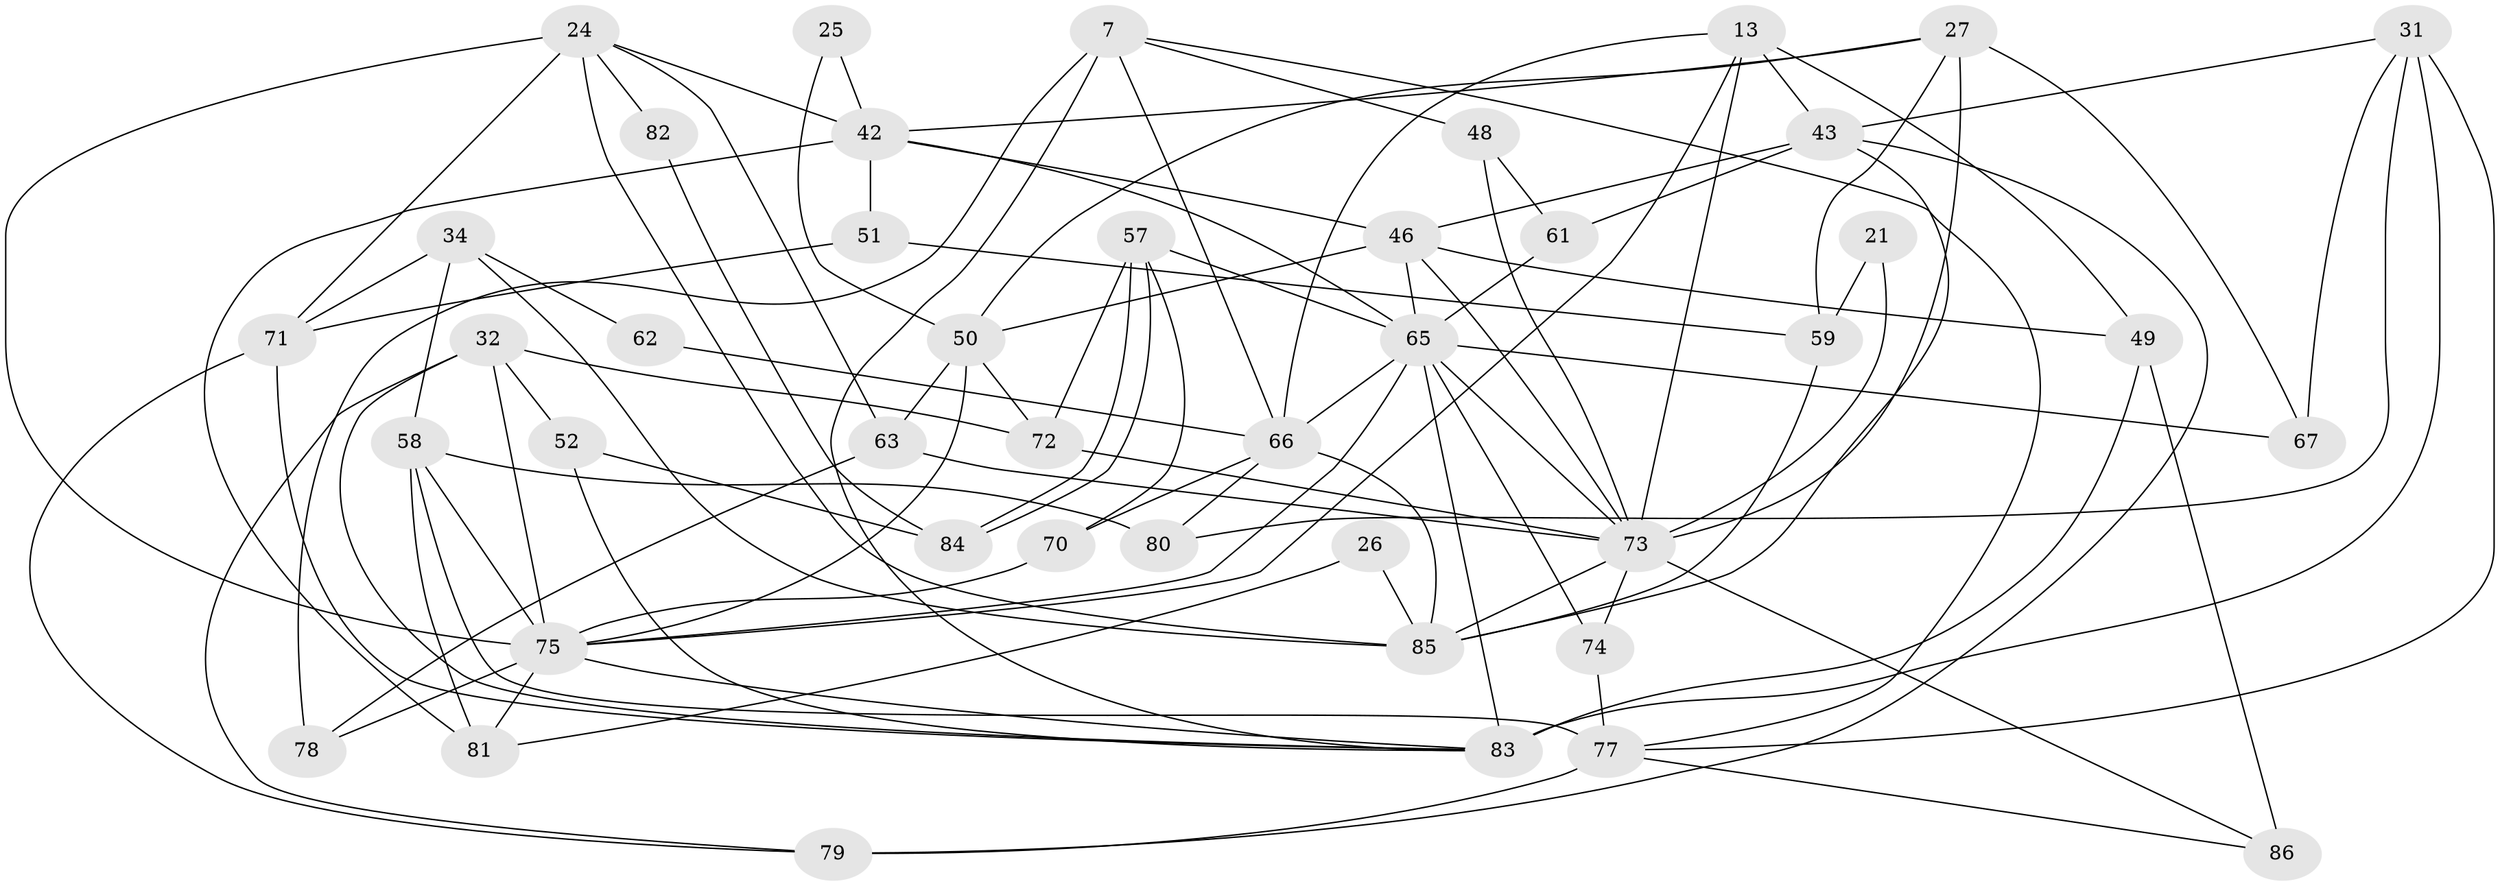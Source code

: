 // original degree distribution, {3: 0.20930232558139536, 4: 0.27906976744186046, 5: 0.22093023255813954, 7: 0.05813953488372093, 2: 0.16279069767441862, 6: 0.06976744186046512}
// Generated by graph-tools (version 1.1) at 2025/49/03/09/25 04:49:18]
// undirected, 43 vertices, 101 edges
graph export_dot {
graph [start="1"]
  node [color=gray90,style=filled];
  7 [super="+2"];
  13 [super="+12"];
  21;
  24;
  25;
  26;
  27 [super="+9"];
  31 [super="+8"];
  32 [super="+11"];
  34;
  42 [super="+39"];
  43 [super="+37"];
  46;
  48;
  49 [super="+16"];
  50 [super="+29+4"];
  51 [super="+22"];
  52;
  57;
  58;
  59;
  61 [super="+60"];
  62;
  63;
  65 [super="+47+23+28+64+38"];
  66 [super="+14"];
  67;
  70;
  71 [super="+19"];
  72 [super="+20"];
  73 [super="+35+68"];
  74 [super="+30"];
  75 [super="+69"];
  77 [super="+55"];
  78 [super="+76"];
  79;
  80 [super="+44"];
  81 [super="+10"];
  82;
  83 [super="+33+41+40+56"];
  84;
  85;
  86;
  7 -- 78 [weight=2];
  7 -- 48;
  7 -- 77;
  7 -- 66;
  7 -- 83;
  13 -- 75 [weight=2];
  13 -- 49;
  13 -- 66 [weight=2];
  13 -- 43 [weight=2];
  13 -- 73 [weight=2];
  21 -- 59;
  21 -- 73;
  24 -- 63;
  24 -- 42;
  24 -- 71 [weight=2];
  24 -- 82;
  24 -- 85;
  24 -- 75;
  25 -- 42;
  25 -- 50;
  26 -- 81;
  26 -- 85;
  27 -- 42 [weight=2];
  27 -- 67;
  27 -- 73 [weight=2];
  27 -- 59;
  27 -- 50;
  31 -- 43 [weight=2];
  31 -- 67;
  31 -- 80;
  31 -- 77;
  31 -- 83 [weight=3];
  32 -- 72;
  32 -- 52 [weight=2];
  32 -- 75;
  32 -- 79;
  32 -- 83;
  34 -- 58;
  34 -- 85;
  34 -- 62;
  34 -- 71;
  42 -- 51 [weight=2];
  42 -- 81;
  42 -- 46;
  42 -- 65;
  43 -- 46;
  43 -- 85;
  43 -- 79;
  43 -- 61;
  46 -- 49 [weight=2];
  46 -- 50;
  46 -- 73;
  46 -- 65;
  48 -- 73;
  48 -- 61;
  49 -- 86;
  49 -- 83;
  50 -- 63;
  50 -- 72;
  50 -- 75 [weight=2];
  51 -- 59;
  51 -- 71;
  52 -- 84;
  52 -- 83;
  57 -- 84;
  57 -- 84;
  57 -- 70;
  57 -- 72;
  57 -- 65;
  58 -- 77;
  58 -- 81;
  58 -- 75;
  58 -- 80;
  59 -- 85;
  61 -- 65;
  62 -- 66;
  63 -- 78 [weight=2];
  63 -- 73;
  65 -- 83 [weight=4];
  65 -- 74 [weight=4];
  65 -- 67;
  65 -- 73 [weight=2];
  65 -- 66 [weight=2];
  65 -- 75;
  66 -- 70;
  66 -- 85;
  66 -- 80;
  70 -- 75;
  71 -- 79;
  71 -- 83;
  72 -- 73 [weight=2];
  73 -- 74 [weight=2];
  73 -- 85;
  73 -- 86;
  74 -- 77 [weight=2];
  75 -- 78;
  75 -- 83;
  75 -- 81;
  77 -- 86;
  77 -- 79;
  82 -- 84;
}
